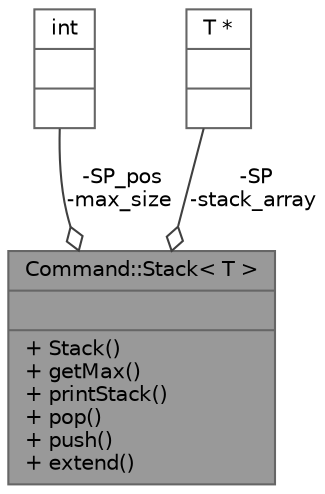 digraph "Command::Stack&lt; T &gt;"
{
 // LATEX_PDF_SIZE
  bgcolor="transparent";
  edge [fontname=Helvetica,fontsize=10,labelfontname=Helvetica,labelfontsize=10];
  node [fontname=Helvetica,fontsize=10,shape=box,height=0.2,width=0.4];
  Node1 [shape=record,label="{Command::Stack\< T \>\n||+ Stack()\l+ getMax()\l+ printStack()\l+ pop()\l+ push()\l+ extend()\l}",height=0.2,width=0.4,color="gray40", fillcolor="grey60", style="filled", fontcolor="black",tooltip=" "];
  Node2 -> Node1 [color="grey25",style="solid",label=" -SP_pos\n-max_size" ,arrowhead="odiamond"];
  Node2 [shape=record,label="{int\n||}",height=0.2,width=0.4,color="gray40", fillcolor="white", style="filled",tooltip=" "];
  Node3 -> Node1 [color="grey25",style="solid",label=" -SP\n-stack_array" ,arrowhead="odiamond"];
  Node3 [shape=record,label="{T *\n||}",height=0.2,width=0.4,color="gray40", fillcolor="white", style="filled",tooltip=" "];
}
